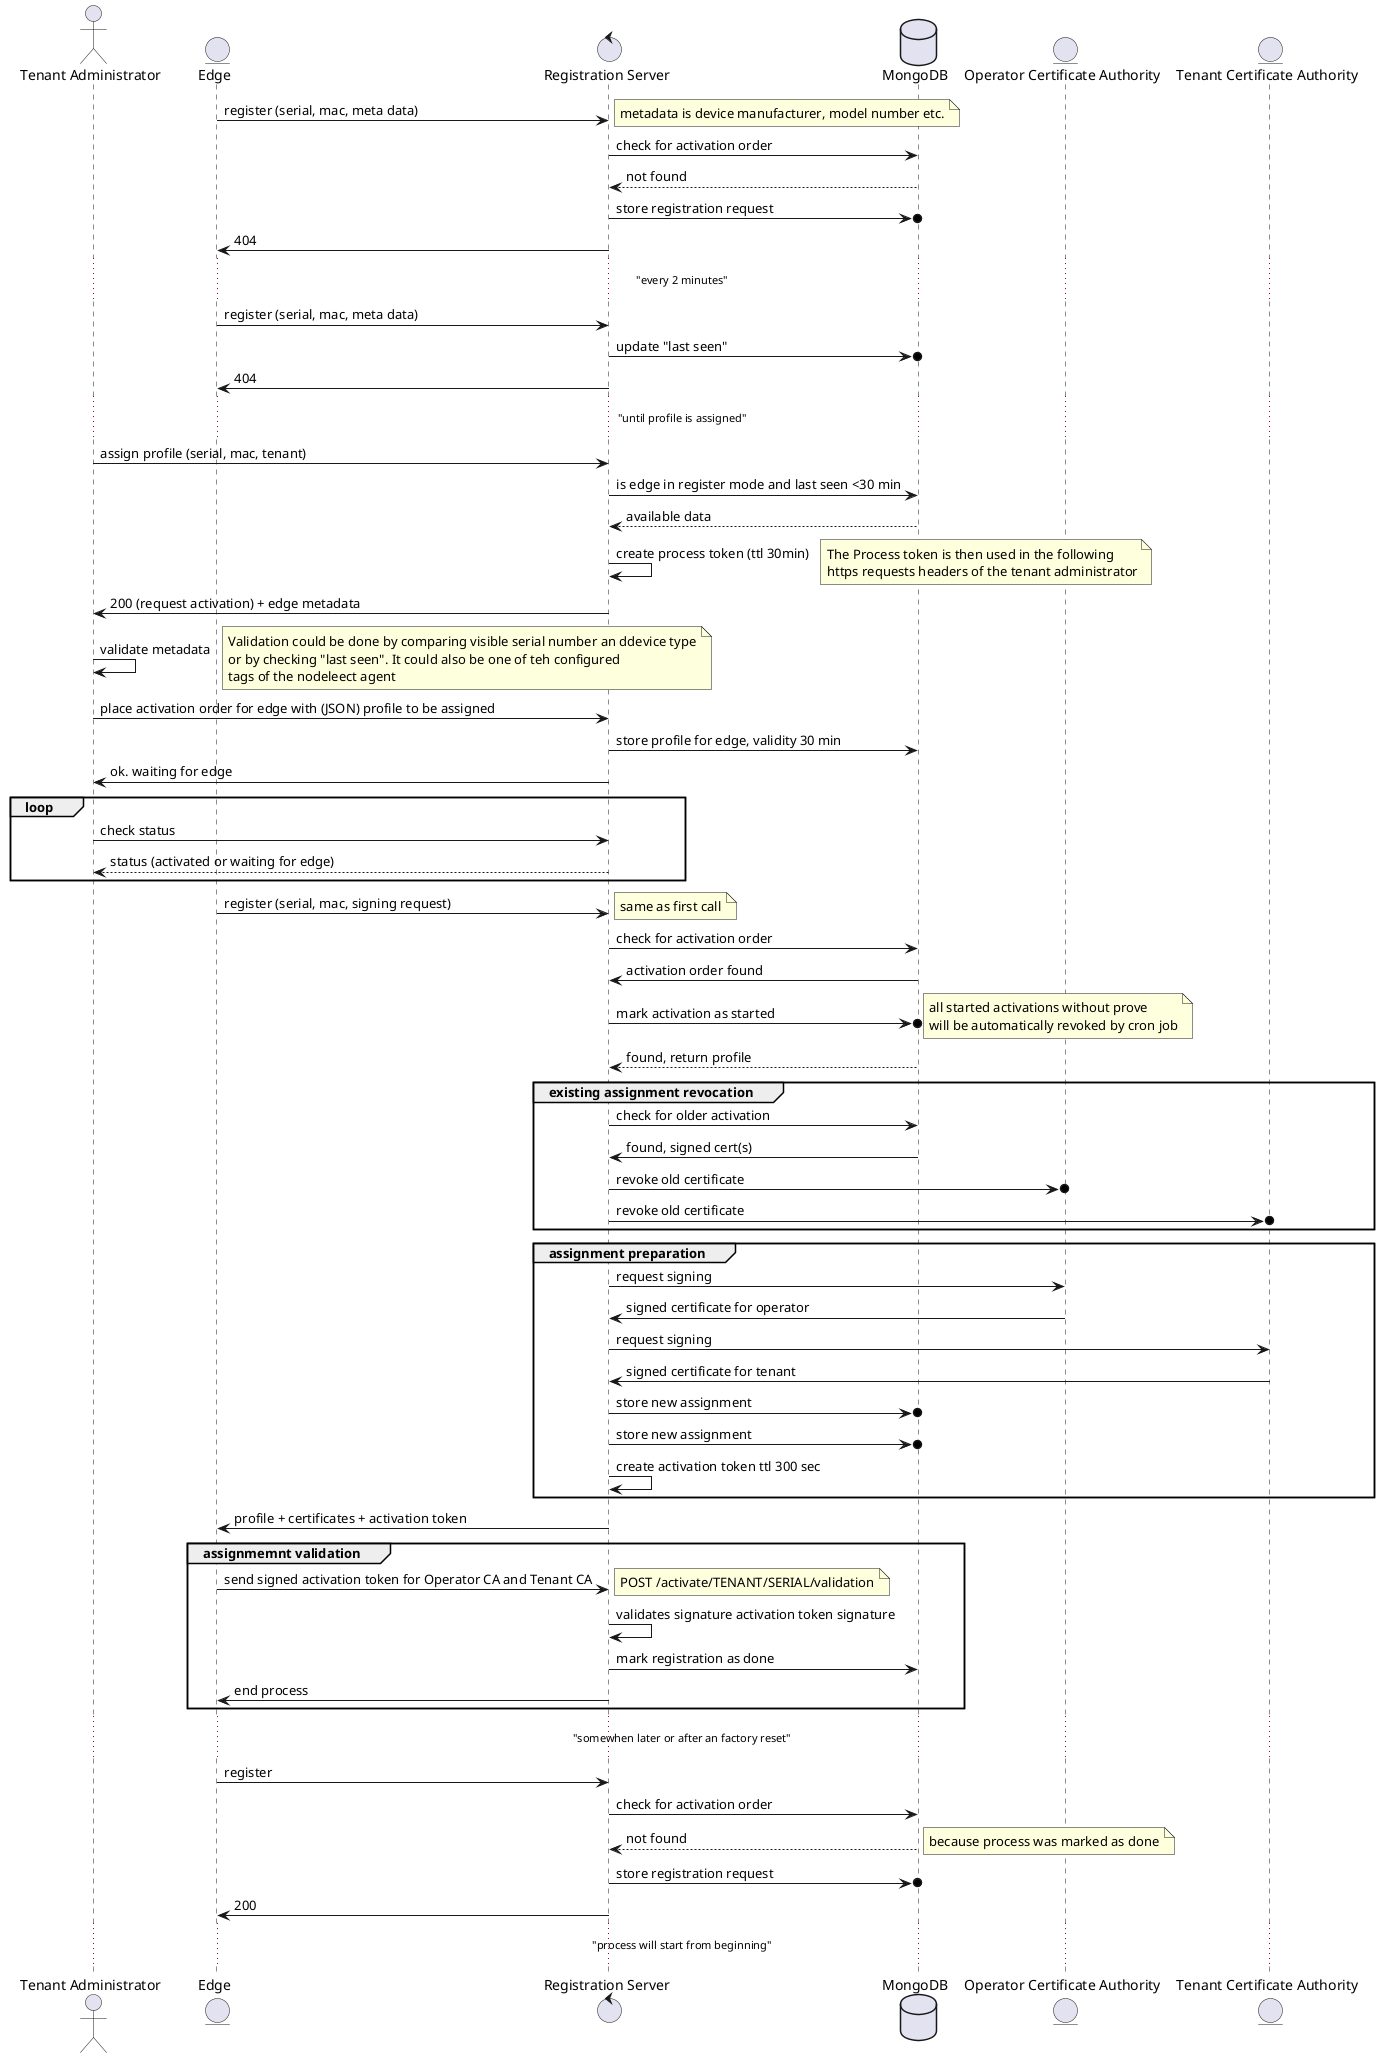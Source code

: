 @startuml Activation
actor "Tenant Administrator" as tenant
entity Edge as edge
control "Registration Server" as reg
database "MongoDB" as db
entity "Operator Certificate Authority" as cao
entity "Tenant Certificate Authority" as cat

edge->reg: register (serial, mac, meta data)
    note right: metadata is device manufacturer, model number etc.
    reg -> db: check for activation order
    db --> reg: not found
    reg ->o db: store registration request
reg -> edge: 404

... "every 2 minutes" ...
edge->reg: register (serial, mac, meta data)
    reg ->o db: update "last seen"
reg ->edge: 404
... "until profile is assigned" ...

tenant -> reg: assign profile (serial, mac, tenant)
reg -> db: is edge in register mode and last seen <30 min
return available data

reg->reg: create process token (ttl 30min)
note right
    The Process token is then used in the following 
    https requests headers of the tenant administrator
end note
reg->tenant: 200 (request activation) + edge metadata
tenant->tenant: validate metadata
note right
    Validation could be done by comparing visible serial number an ddevice type
    or by checking "last seen". It could also be one of teh configured
    tags of the nodeleect agent
end note
tenant->reg: place activation order for edge with (JSON) profile to be assigned
    reg->db: store profile for edge, validity 30 min
    reg->tenant: ok. waiting for edge

group loop
    tenant->reg: check status
    return status (activated or waiting for edge)
end

edge->reg: register (serial, mac, signing request) 
note right: same as first call
    reg -> db: check for activation order
    db -> reg: activation order found
    reg ->o db: mark activation as started
    note right: all started activations without prove \nwill be automatically revoked by cron job
    db --> reg: found, return profile
    group existing assignment revocation
        reg -> db: check for older activation
        db -> reg: found, signed cert(s)
        reg ->o cao: revoke old certificate
        reg ->o cat: revoke old certificate
    end
    group assignment preparation
        reg -> cao: request signing
        cao -> reg: signed certificate for operator
        reg -> cat: request signing
        cat -> reg: signed certificate for tenant
        reg ->o db: store new assignment 
        reg ->o db: store new assignment
        reg -> reg: create activation token ttl 300 sec
    end    
reg -> edge: profile + certificates + activation token

group assignmemnt validation
    edge -> reg: send signed activation token for Operator CA and Tenant CA
    note right: POST /activate/TENANT/SERIAL/validation
    reg -> reg: validates signature activation token signature
    reg -> db: mark registration as done
    reg -> edge: end process
end 

... "somewhen later or after an factory reset" ...

edge->reg: register
    reg -> db: check for activation order
    db --> reg: not found
    note right: because process was marked as done
    reg ->o db: store registration request
reg -> edge: 200
... "process will start from beginning" ...

@enduml